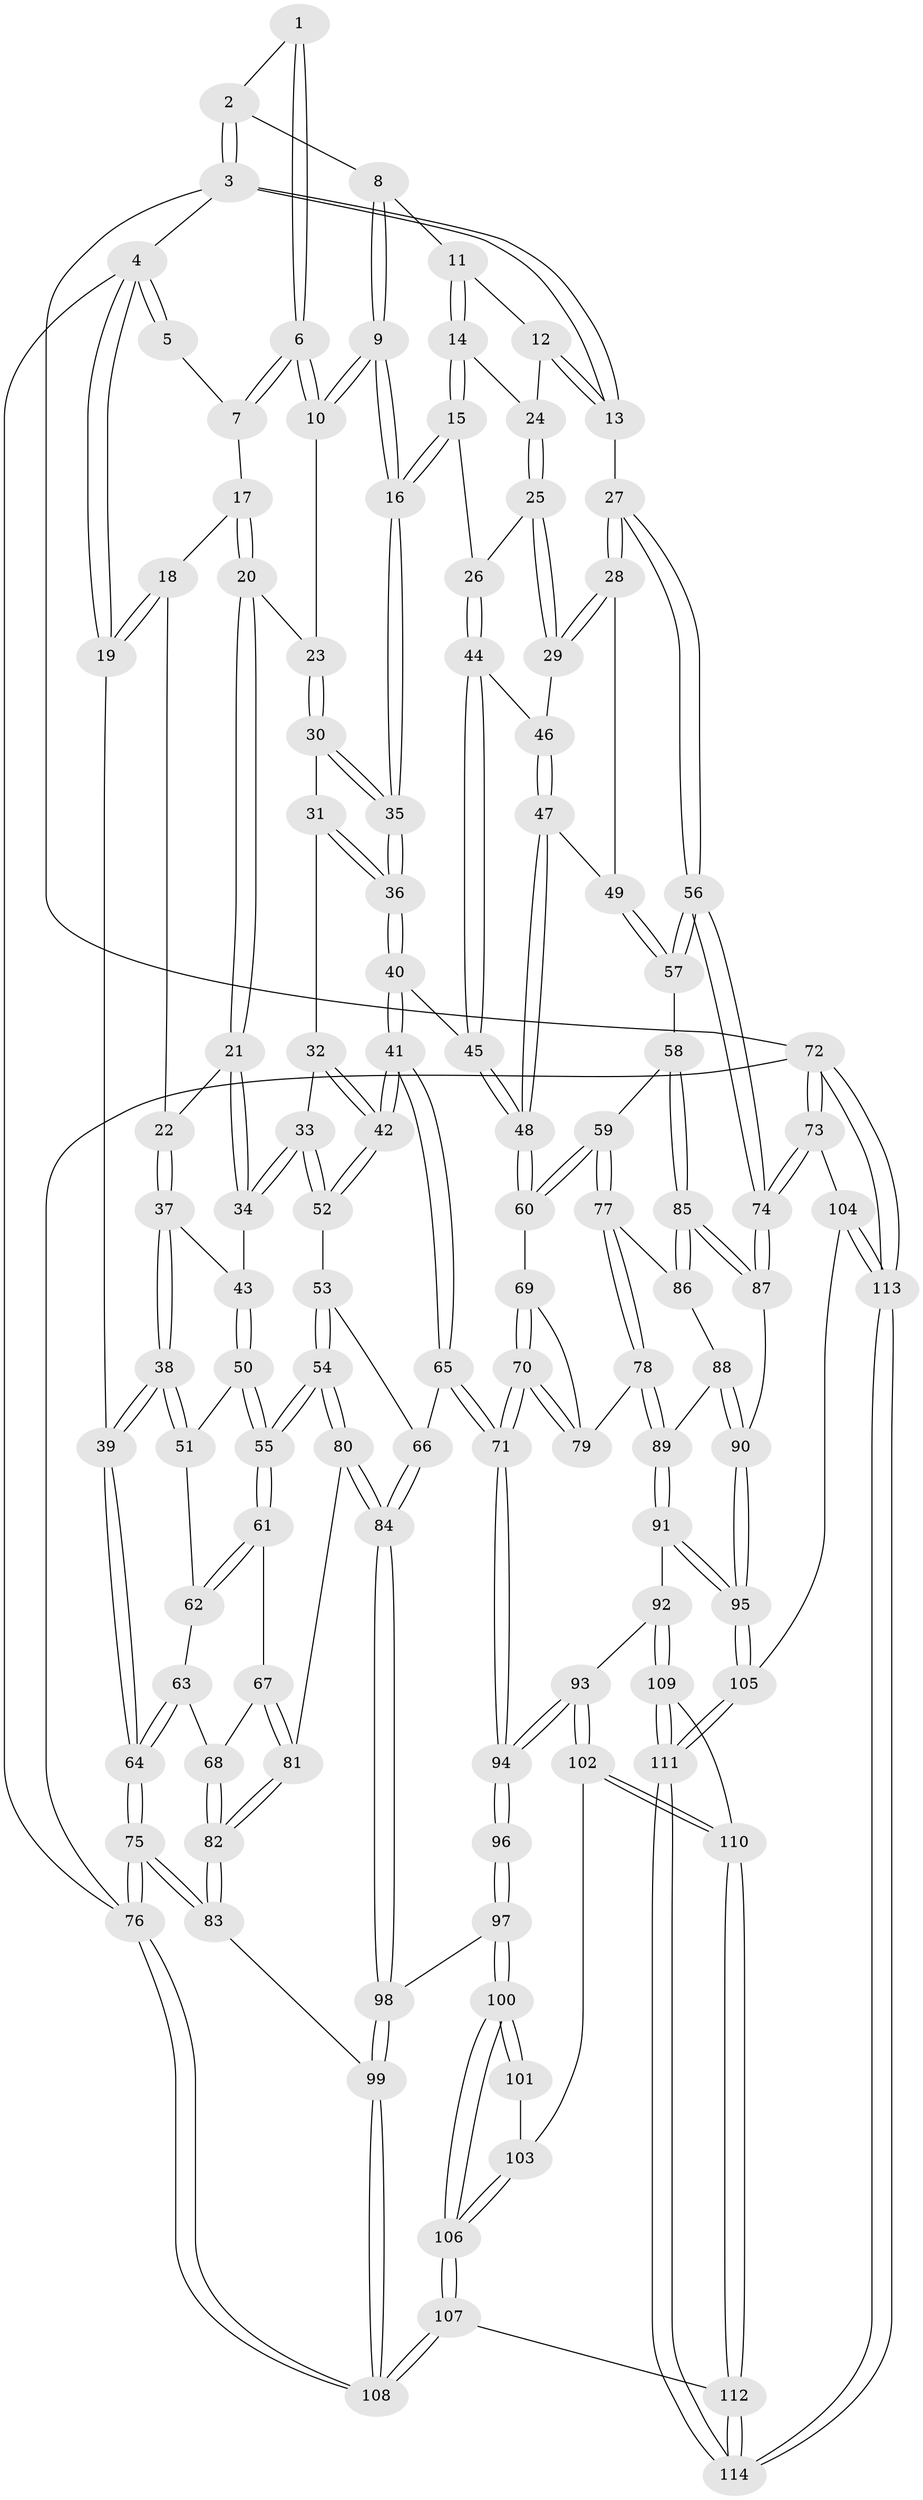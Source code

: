 // coarse degree distribution, {3: 0.10294117647058823, 5: 0.3382352941176471, 6: 0.10294117647058823, 4: 0.45588235294117646}
// Generated by graph-tools (version 1.1) at 2025/52/02/27/25 19:52:36]
// undirected, 114 vertices, 282 edges
graph export_dot {
graph [start="1"]
  node [color=gray90,style=filled];
  1 [pos="+0.5502243414298658+0"];
  2 [pos="+0.6575967319632742+0"];
  3 [pos="+1+0"];
  4 [pos="+0+0"];
  5 [pos="+0.16071180853070713+0"];
  6 [pos="+0.46716708889966235+0.0733645123318849"];
  7 [pos="+0.21648405135662196+0.06575442438827775"];
  8 [pos="+0.7383540377735843+0.028802846483556813"];
  9 [pos="+0.6790163737112718+0.19995067429950114"];
  10 [pos="+0.4679214550942569+0.0919046481075252"];
  11 [pos="+0.7448018000144698+0.032637525645702166"];
  12 [pos="+0.9011272060927275+0.1053858988511409"];
  13 [pos="+1+0.08129532202122089"];
  14 [pos="+0.8208508684049325+0.20368779163962372"];
  15 [pos="+0.7314890000290878+0.237470500727608"];
  16 [pos="+0.6820270327051076+0.2285196844766152"];
  17 [pos="+0.2121103075451919+0.0806451448996628"];
  18 [pos="+0.09990908576116585+0.10698717411596441"];
  19 [pos="+0+0.09687927068137837"];
  20 [pos="+0.22423745527262745+0.1440939927995133"];
  21 [pos="+0.22200654393564442+0.2093432483988996"];
  22 [pos="+0.10821613982017626+0.22468936175610985"];
  23 [pos="+0.451073735672624+0.14425339979835067"];
  24 [pos="+0.8476808030932519+0.20326000675384792"];
  25 [pos="+0.8859575826169368+0.27690690906938376"];
  26 [pos="+0.7808749836577703+0.275236624866244"];
  27 [pos="+1+0.24454786735342812"];
  28 [pos="+0.9958619947348698+0.3016426476204856"];
  29 [pos="+0.895681647280448+0.2849553788257011"];
  30 [pos="+0.45105479784126523+0.14441204011527506"];
  31 [pos="+0.4483508264870272+0.15993090879703062"];
  32 [pos="+0.4413243453386835+0.17775193796602148"];
  33 [pos="+0.3260654411108052+0.305899928211307"];
  34 [pos="+0.26966918890011454+0.2893766941208295"];
  35 [pos="+0.6648979197860643+0.2562706200726556"];
  36 [pos="+0.6426981688302216+0.29727456395577156"];
  37 [pos="+0.01877009264453547+0.2580005702933519"];
  38 [pos="+0+0.30896856306863757"];
  39 [pos="+0+0.30535360345564"];
  40 [pos="+0.6078977586889888+0.4100186717340324"];
  41 [pos="+0.6067752599456491+0.4106385475385962"];
  42 [pos="+0.5812159921425506+0.40600243112701584"];
  43 [pos="+0.22785515499156855+0.3251093836139677"];
  44 [pos="+0.7983282328189143+0.3379688668050405"];
  45 [pos="+0.6462024308530027+0.41942410560795296"];
  46 [pos="+0.8304583214526108+0.34833898516522627"];
  47 [pos="+0.8469295600415042+0.4356965392549781"];
  48 [pos="+0.7945322370825593+0.4916825909903587"];
  49 [pos="+0.8850530688605983+0.4247641399024518"];
  50 [pos="+0.2006641052946536+0.35389536338450295"];
  51 [pos="+0.009306411657641619+0.38835150419304154"];
  52 [pos="+0.397943660735853+0.41678423123207403"];
  53 [pos="+0.3917869346054686+0.42894821348090556"];
  54 [pos="+0.23252558177336852+0.5602934008207571"];
  55 [pos="+0.2040967391981399+0.5405885802680072"];
  56 [pos="+1+0.4856504905208893"];
  57 [pos="+1+0.5293553956609828"];
  58 [pos="+0.9614441672764652+0.5650322202450777"];
  59 [pos="+0.8363913723675381+0.5533089150934078"];
  60 [pos="+0.8090344273429749+0.5294066984665006"];
  61 [pos="+0.16878671103374587+0.5340471548561596"];
  62 [pos="+0.082651396831733+0.4728110178388042"];
  63 [pos="+0.04010310282683198+0.5478012913798139"];
  64 [pos="+0+0.5090425761719065"];
  65 [pos="+0.5798887014723351+0.6460123572825216"];
  66 [pos="+0.43340481867141334+0.585740678737624"];
  67 [pos="+0.15572399091059683+0.5429081551309181"];
  68 [pos="+0.04863998532798065+0.5989353339888371"];
  69 [pos="+0.7653081117486124+0.573773248079476"];
  70 [pos="+0.5805841312393322+0.6460864723913808"];
  71 [pos="+0.5799096006389782+0.6460766969849066"];
  72 [pos="+1+1"];
  73 [pos="+1+0.8637594426812792"];
  74 [pos="+1+0.845709534409301"];
  75 [pos="+0+0.7881479869093392"];
  76 [pos="+0+1"];
  77 [pos="+0.8362879170031733+0.5856263545345348"];
  78 [pos="+0.7463361978215477+0.6890831162577821"];
  79 [pos="+0.7400841025647442+0.6842833747521404"];
  80 [pos="+0.25618079071100647+0.6567254624383985"];
  81 [pos="+0.0775275184240204+0.6610685019925603"];
  82 [pos="+0+0.6876124051987723"];
  83 [pos="+0+0.7673604337268524"];
  84 [pos="+0.27490972632745897+0.6946791080442153"];
  85 [pos="+0.9422264224023367+0.6676925452798813"];
  86 [pos="+0.8440441500158452+0.6343102752785355"];
  87 [pos="+0.9473160441716447+0.7232858590413784"];
  88 [pos="+0.8428149954152729+0.6421573952035087"];
  89 [pos="+0.753966683929531+0.6978131612138251"];
  90 [pos="+0.8690237352461312+0.7584281557545995"];
  91 [pos="+0.8009582071287492+0.7987249643393088"];
  92 [pos="+0.7638440831206026+0.8100328289750615"];
  93 [pos="+0.5871969126511764+0.7741645697514058"];
  94 [pos="+0.5633384220931507+0.7012987447272677"];
  95 [pos="+0.8248085406237974+0.8049342530746747"];
  96 [pos="+0.4650271748006582+0.726472065006317"];
  97 [pos="+0.3048005657039662+0.7270254593735496"];
  98 [pos="+0.2776372515881424+0.7161066940034836"];
  99 [pos="+0.21039355008471736+0.8035868457597583"];
  100 [pos="+0.41483607900214653+0.8715022521542721"];
  101 [pos="+0.4561225793578996+0.7752261703765406"];
  102 [pos="+0.5690778187473071+0.8522337203471062"];
  103 [pos="+0.4736197419201907+0.8711818628448845"];
  104 [pos="+0.914845640711309+0.891434912682694"];
  105 [pos="+0.8576827752151488+0.8690576812370552"];
  106 [pos="+0.4233260208344078+0.8882178200086869"];
  107 [pos="+0.28796593873198195+1"];
  108 [pos="+0.2529753989557678+1"];
  109 [pos="+0.6894996256864344+0.9226646766667873"];
  110 [pos="+0.5897338190969456+0.9035301274781943"];
  111 [pos="+0.7696876797939723+1"];
  112 [pos="+0.4966948342045961+1"];
  113 [pos="+0.9597622425459508+1"];
  114 [pos="+0.7733060496876428+1"];
  1 -- 2;
  1 -- 6;
  1 -- 6;
  2 -- 3;
  2 -- 3;
  2 -- 8;
  3 -- 4;
  3 -- 13;
  3 -- 13;
  3 -- 72;
  4 -- 5;
  4 -- 5;
  4 -- 19;
  4 -- 19;
  4 -- 76;
  5 -- 7;
  6 -- 7;
  6 -- 7;
  6 -- 10;
  6 -- 10;
  7 -- 17;
  8 -- 9;
  8 -- 9;
  8 -- 11;
  9 -- 10;
  9 -- 10;
  9 -- 16;
  9 -- 16;
  10 -- 23;
  11 -- 12;
  11 -- 14;
  11 -- 14;
  12 -- 13;
  12 -- 13;
  12 -- 24;
  13 -- 27;
  14 -- 15;
  14 -- 15;
  14 -- 24;
  15 -- 16;
  15 -- 16;
  15 -- 26;
  16 -- 35;
  16 -- 35;
  17 -- 18;
  17 -- 20;
  17 -- 20;
  18 -- 19;
  18 -- 19;
  18 -- 22;
  19 -- 39;
  20 -- 21;
  20 -- 21;
  20 -- 23;
  21 -- 22;
  21 -- 34;
  21 -- 34;
  22 -- 37;
  22 -- 37;
  23 -- 30;
  23 -- 30;
  24 -- 25;
  24 -- 25;
  25 -- 26;
  25 -- 29;
  25 -- 29;
  26 -- 44;
  26 -- 44;
  27 -- 28;
  27 -- 28;
  27 -- 56;
  27 -- 56;
  28 -- 29;
  28 -- 29;
  28 -- 49;
  29 -- 46;
  30 -- 31;
  30 -- 35;
  30 -- 35;
  31 -- 32;
  31 -- 36;
  31 -- 36;
  32 -- 33;
  32 -- 42;
  32 -- 42;
  33 -- 34;
  33 -- 34;
  33 -- 52;
  33 -- 52;
  34 -- 43;
  35 -- 36;
  35 -- 36;
  36 -- 40;
  36 -- 40;
  37 -- 38;
  37 -- 38;
  37 -- 43;
  38 -- 39;
  38 -- 39;
  38 -- 51;
  38 -- 51;
  39 -- 64;
  39 -- 64;
  40 -- 41;
  40 -- 41;
  40 -- 45;
  41 -- 42;
  41 -- 42;
  41 -- 65;
  41 -- 65;
  42 -- 52;
  42 -- 52;
  43 -- 50;
  43 -- 50;
  44 -- 45;
  44 -- 45;
  44 -- 46;
  45 -- 48;
  45 -- 48;
  46 -- 47;
  46 -- 47;
  47 -- 48;
  47 -- 48;
  47 -- 49;
  48 -- 60;
  48 -- 60;
  49 -- 57;
  49 -- 57;
  50 -- 51;
  50 -- 55;
  50 -- 55;
  51 -- 62;
  52 -- 53;
  53 -- 54;
  53 -- 54;
  53 -- 66;
  54 -- 55;
  54 -- 55;
  54 -- 80;
  54 -- 80;
  55 -- 61;
  55 -- 61;
  56 -- 57;
  56 -- 57;
  56 -- 74;
  56 -- 74;
  57 -- 58;
  58 -- 59;
  58 -- 85;
  58 -- 85;
  59 -- 60;
  59 -- 60;
  59 -- 77;
  59 -- 77;
  60 -- 69;
  61 -- 62;
  61 -- 62;
  61 -- 67;
  62 -- 63;
  63 -- 64;
  63 -- 64;
  63 -- 68;
  64 -- 75;
  64 -- 75;
  65 -- 66;
  65 -- 71;
  65 -- 71;
  66 -- 84;
  66 -- 84;
  67 -- 68;
  67 -- 81;
  67 -- 81;
  68 -- 82;
  68 -- 82;
  69 -- 70;
  69 -- 70;
  69 -- 79;
  70 -- 71;
  70 -- 71;
  70 -- 79;
  70 -- 79;
  71 -- 94;
  71 -- 94;
  72 -- 73;
  72 -- 73;
  72 -- 113;
  72 -- 113;
  72 -- 76;
  73 -- 74;
  73 -- 74;
  73 -- 104;
  74 -- 87;
  74 -- 87;
  75 -- 76;
  75 -- 76;
  75 -- 83;
  75 -- 83;
  76 -- 108;
  76 -- 108;
  77 -- 78;
  77 -- 78;
  77 -- 86;
  78 -- 79;
  78 -- 89;
  78 -- 89;
  80 -- 81;
  80 -- 84;
  80 -- 84;
  81 -- 82;
  81 -- 82;
  82 -- 83;
  82 -- 83;
  83 -- 99;
  84 -- 98;
  84 -- 98;
  85 -- 86;
  85 -- 86;
  85 -- 87;
  85 -- 87;
  86 -- 88;
  87 -- 90;
  88 -- 89;
  88 -- 90;
  88 -- 90;
  89 -- 91;
  89 -- 91;
  90 -- 95;
  90 -- 95;
  91 -- 92;
  91 -- 95;
  91 -- 95;
  92 -- 93;
  92 -- 109;
  92 -- 109;
  93 -- 94;
  93 -- 94;
  93 -- 102;
  93 -- 102;
  94 -- 96;
  94 -- 96;
  95 -- 105;
  95 -- 105;
  96 -- 97;
  96 -- 97;
  97 -- 98;
  97 -- 100;
  97 -- 100;
  98 -- 99;
  98 -- 99;
  99 -- 108;
  99 -- 108;
  100 -- 101;
  100 -- 101;
  100 -- 106;
  100 -- 106;
  101 -- 103;
  102 -- 103;
  102 -- 110;
  102 -- 110;
  103 -- 106;
  103 -- 106;
  104 -- 105;
  104 -- 113;
  104 -- 113;
  105 -- 111;
  105 -- 111;
  106 -- 107;
  106 -- 107;
  107 -- 108;
  107 -- 108;
  107 -- 112;
  109 -- 110;
  109 -- 111;
  109 -- 111;
  110 -- 112;
  110 -- 112;
  111 -- 114;
  111 -- 114;
  112 -- 114;
  112 -- 114;
  113 -- 114;
  113 -- 114;
}
